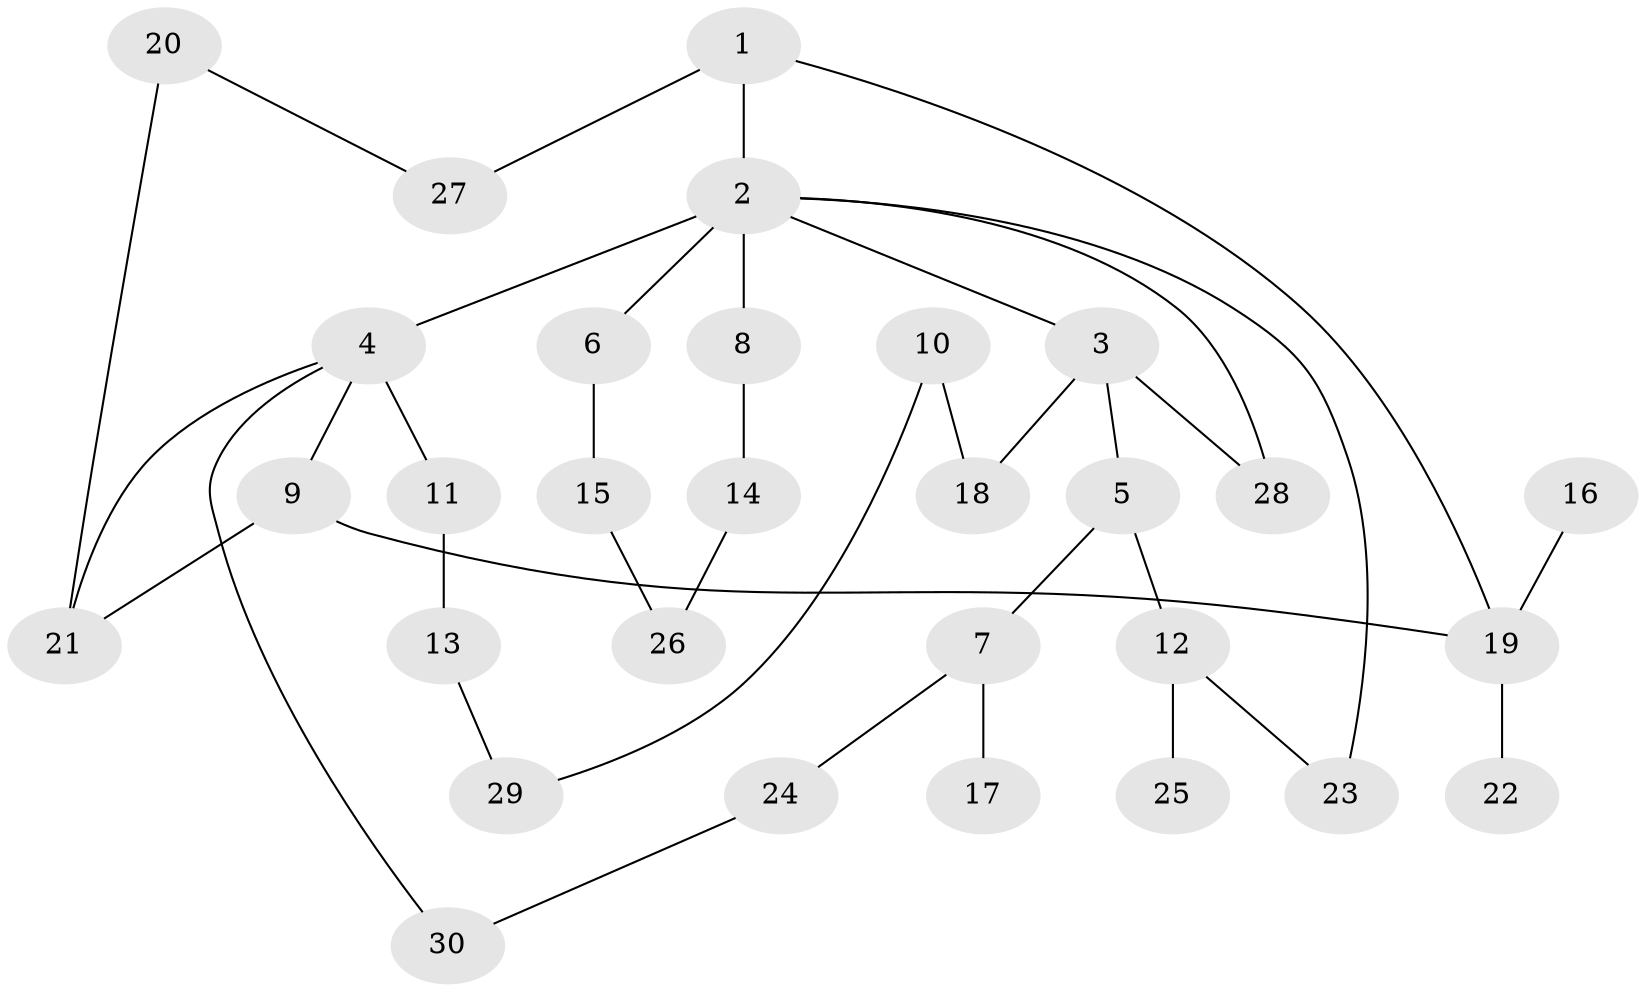 // original degree distribution, {4: 0.06779661016949153, 5: 0.06779661016949153, 2: 0.3050847457627119, 3: 0.22033898305084745, 6: 0.01694915254237288, 1: 0.3220338983050847}
// Generated by graph-tools (version 1.1) at 2025/01/03/09/25 03:01:05]
// undirected, 30 vertices, 37 edges
graph export_dot {
graph [start="1"]
  node [color=gray90,style=filled];
  1;
  2;
  3;
  4;
  5;
  6;
  7;
  8;
  9;
  10;
  11;
  12;
  13;
  14;
  15;
  16;
  17;
  18;
  19;
  20;
  21;
  22;
  23;
  24;
  25;
  26;
  27;
  28;
  29;
  30;
  1 -- 2 [weight=1.0];
  1 -- 19 [weight=1.0];
  1 -- 27 [weight=1.0];
  2 -- 3 [weight=1.0];
  2 -- 4 [weight=2.0];
  2 -- 6 [weight=1.0];
  2 -- 8 [weight=1.0];
  2 -- 23 [weight=1.0];
  2 -- 28 [weight=1.0];
  3 -- 5 [weight=1.0];
  3 -- 18 [weight=1.0];
  3 -- 28 [weight=1.0];
  4 -- 9 [weight=1.0];
  4 -- 11 [weight=1.0];
  4 -- 21 [weight=1.0];
  4 -- 30 [weight=1.0];
  5 -- 7 [weight=1.0];
  5 -- 12 [weight=1.0];
  6 -- 15 [weight=1.0];
  7 -- 17 [weight=1.0];
  7 -- 24 [weight=1.0];
  8 -- 14 [weight=1.0];
  9 -- 19 [weight=1.0];
  9 -- 21 [weight=1.0];
  10 -- 18 [weight=1.0];
  10 -- 29 [weight=1.0];
  11 -- 13 [weight=2.0];
  12 -- 23 [weight=1.0];
  12 -- 25 [weight=1.0];
  13 -- 29 [weight=1.0];
  14 -- 26 [weight=1.0];
  15 -- 26 [weight=1.0];
  16 -- 19 [weight=1.0];
  19 -- 22 [weight=1.0];
  20 -- 21 [weight=1.0];
  20 -- 27 [weight=1.0];
  24 -- 30 [weight=1.0];
}
